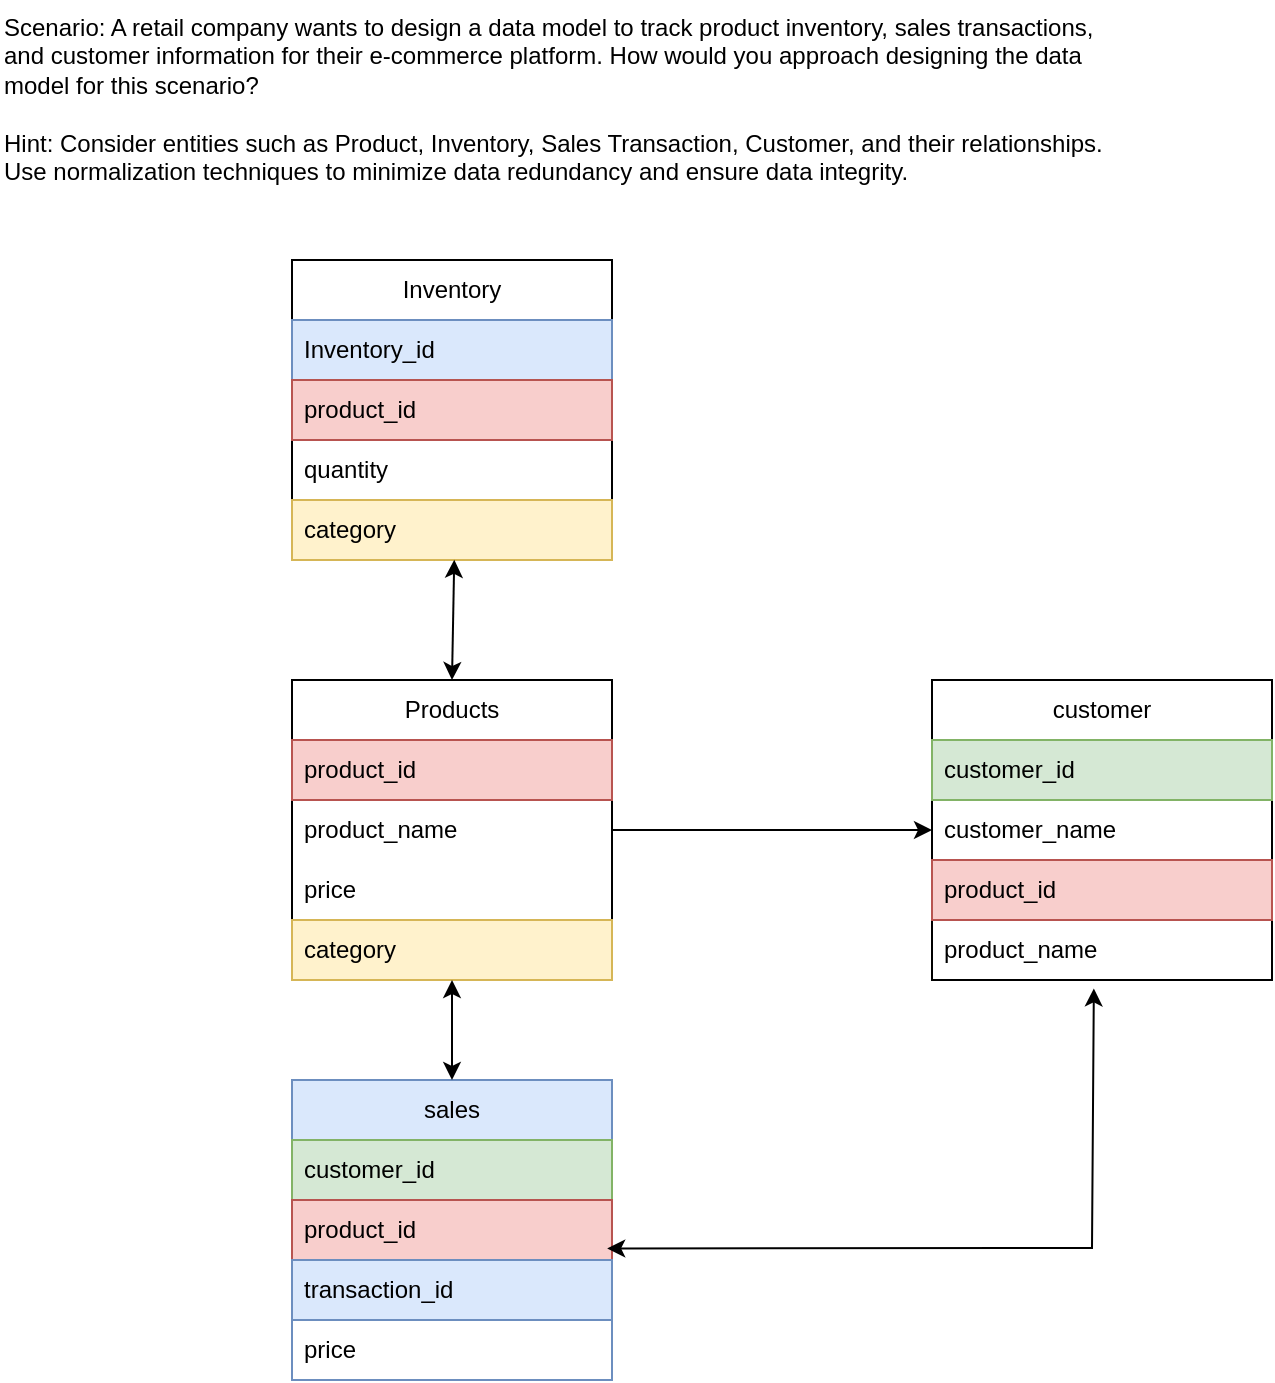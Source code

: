 <mxfile version="28.0.7">
  <diagram name="Page-1" id="ZValiKJt8V0ahT8jM6kl">
    <mxGraphModel dx="969" dy="488" grid="1" gridSize="10" guides="1" tooltips="1" connect="1" arrows="1" fold="1" page="1" pageScale="1" pageWidth="827" pageHeight="1169" math="0" shadow="0">
      <root>
        <mxCell id="0" />
        <mxCell id="1" parent="0" />
        <mxCell id="v0stJcTutF7JuBnV3fz6-2" value="Scenario: A retail company wants to design a data model to track product inventory, sales transactions, and customer information for their e-commerce platform. How would you approach designing the data model for this scenario?&#xa;&#xa;Hint: Consider entities such as Product, Inventory, Sales Transaction, Customer, and their relationships. Use normalization techniques to minimize data redundancy and ensure data integrity." style="text;whiteSpace=wrap;" vertex="1" parent="1">
          <mxGeometry x="134" y="10" width="560" height="130" as="geometry" />
        </mxCell>
        <mxCell id="v0stJcTutF7JuBnV3fz6-5" style="edgeStyle=orthogonalEdgeStyle;rounded=0;orthogonalLoop=1;jettySize=auto;html=1;exitX=0.5;exitY=1;exitDx=0;exitDy=0;" edge="1" parent="1">
          <mxGeometry relative="1" as="geometry">
            <mxPoint x="360" y="340" as="sourcePoint" />
            <mxPoint x="360" y="340" as="targetPoint" />
          </mxGeometry>
        </mxCell>
        <mxCell id="v0stJcTutF7JuBnV3fz6-23" value="Inventory" style="swimlane;fontStyle=0;childLayout=stackLayout;horizontal=1;startSize=30;horizontalStack=0;resizeParent=1;resizeParentMax=0;resizeLast=0;collapsible=1;marginBottom=0;whiteSpace=wrap;html=1;" vertex="1" parent="1">
          <mxGeometry x="280" y="140" width="160" height="150" as="geometry" />
        </mxCell>
        <mxCell id="v0stJcTutF7JuBnV3fz6-50" value="Inventory_id&amp;nbsp;" style="text;strokeColor=#6c8ebf;fillColor=#dae8fc;align=left;verticalAlign=middle;spacingLeft=4;spacingRight=4;overflow=hidden;points=[[0,0.5],[1,0.5]];portConstraint=eastwest;rotatable=0;whiteSpace=wrap;html=1;" vertex="1" parent="v0stJcTutF7JuBnV3fz6-23">
          <mxGeometry y="30" width="160" height="30" as="geometry" />
        </mxCell>
        <mxCell id="v0stJcTutF7JuBnV3fz6-25" value="product_id&amp;nbsp;" style="text;strokeColor=#b85450;fillColor=#f8cecc;align=left;verticalAlign=middle;spacingLeft=4;spacingRight=4;overflow=hidden;points=[[0,0.5],[1,0.5]];portConstraint=eastwest;rotatable=0;whiteSpace=wrap;html=1;" vertex="1" parent="v0stJcTutF7JuBnV3fz6-23">
          <mxGeometry y="60" width="160" height="30" as="geometry" />
        </mxCell>
        <mxCell id="v0stJcTutF7JuBnV3fz6-26" value="quantity" style="text;strokeColor=none;fillColor=none;align=left;verticalAlign=middle;spacingLeft=4;spacingRight=4;overflow=hidden;points=[[0,0.5],[1,0.5]];portConstraint=eastwest;rotatable=0;whiteSpace=wrap;html=1;" vertex="1" parent="v0stJcTutF7JuBnV3fz6-23">
          <mxGeometry y="90" width="160" height="30" as="geometry" />
        </mxCell>
        <mxCell id="v0stJcTutF7JuBnV3fz6-48" value="category" style="text;strokeColor=#d6b656;fillColor=#fff2cc;align=left;verticalAlign=middle;spacingLeft=4;spacingRight=4;overflow=hidden;points=[[0,0.5],[1,0.5]];portConstraint=eastwest;rotatable=0;whiteSpace=wrap;html=1;" vertex="1" parent="v0stJcTutF7JuBnV3fz6-23">
          <mxGeometry y="120" width="160" height="30" as="geometry" />
        </mxCell>
        <mxCell id="v0stJcTutF7JuBnV3fz6-27" value="Products" style="swimlane;fontStyle=0;childLayout=stackLayout;horizontal=1;startSize=30;horizontalStack=0;resizeParent=1;resizeParentMax=0;resizeLast=0;collapsible=1;marginBottom=0;whiteSpace=wrap;html=1;" vertex="1" parent="1">
          <mxGeometry x="280" y="350" width="160" height="150" as="geometry" />
        </mxCell>
        <mxCell id="v0stJcTutF7JuBnV3fz6-28" value="product_id&amp;nbsp;" style="text;strokeColor=#b85450;fillColor=#f8cecc;align=left;verticalAlign=middle;spacingLeft=4;spacingRight=4;overflow=hidden;points=[[0,0.5],[1,0.5]];portConstraint=eastwest;rotatable=0;whiteSpace=wrap;html=1;" vertex="1" parent="v0stJcTutF7JuBnV3fz6-27">
          <mxGeometry y="30" width="160" height="30" as="geometry" />
        </mxCell>
        <mxCell id="v0stJcTutF7JuBnV3fz6-29" value="product_name&amp;nbsp;" style="text;strokeColor=none;fillColor=none;align=left;verticalAlign=middle;spacingLeft=4;spacingRight=4;overflow=hidden;points=[[0,0.5],[1,0.5]];portConstraint=eastwest;rotatable=0;whiteSpace=wrap;html=1;" vertex="1" parent="v0stJcTutF7JuBnV3fz6-27">
          <mxGeometry y="60" width="160" height="30" as="geometry" />
        </mxCell>
        <mxCell id="v0stJcTutF7JuBnV3fz6-30" value="price" style="text;strokeColor=none;fillColor=none;align=left;verticalAlign=middle;spacingLeft=4;spacingRight=4;overflow=hidden;points=[[0,0.5],[1,0.5]];portConstraint=eastwest;rotatable=0;whiteSpace=wrap;html=1;" vertex="1" parent="v0stJcTutF7JuBnV3fz6-27">
          <mxGeometry y="90" width="160" height="30" as="geometry" />
        </mxCell>
        <mxCell id="v0stJcTutF7JuBnV3fz6-32" value="category" style="text;strokeColor=#d6b656;fillColor=#fff2cc;align=left;verticalAlign=middle;spacingLeft=4;spacingRight=4;overflow=hidden;points=[[0,0.5],[1,0.5]];portConstraint=eastwest;rotatable=0;whiteSpace=wrap;html=1;" vertex="1" parent="v0stJcTutF7JuBnV3fz6-27">
          <mxGeometry y="120" width="160" height="30" as="geometry" />
        </mxCell>
        <mxCell id="v0stJcTutF7JuBnV3fz6-33" value="customer" style="swimlane;fontStyle=0;childLayout=stackLayout;horizontal=1;startSize=30;horizontalStack=0;resizeParent=1;resizeParentMax=0;resizeLast=0;collapsible=1;marginBottom=0;whiteSpace=wrap;html=1;" vertex="1" parent="1">
          <mxGeometry x="600" y="350" width="170" height="150" as="geometry" />
        </mxCell>
        <mxCell id="v0stJcTutF7JuBnV3fz6-34" value="customer_id" style="text;strokeColor=#82b366;fillColor=#d5e8d4;align=left;verticalAlign=middle;spacingLeft=4;spacingRight=4;overflow=hidden;points=[[0,0.5],[1,0.5]];portConstraint=eastwest;rotatable=0;whiteSpace=wrap;html=1;" vertex="1" parent="v0stJcTutF7JuBnV3fz6-33">
          <mxGeometry y="30" width="170" height="30" as="geometry" />
        </mxCell>
        <mxCell id="v0stJcTutF7JuBnV3fz6-37" value="customer_name&amp;nbsp;" style="text;strokeColor=none;fillColor=none;align=left;verticalAlign=middle;spacingLeft=4;spacingRight=4;overflow=hidden;points=[[0,0.5],[1,0.5]];portConstraint=eastwest;rotatable=0;whiteSpace=wrap;html=1;" vertex="1" parent="v0stJcTutF7JuBnV3fz6-33">
          <mxGeometry y="60" width="170" height="30" as="geometry" />
        </mxCell>
        <mxCell id="v0stJcTutF7JuBnV3fz6-35" value="product_id" style="text;strokeColor=#b85450;fillColor=#f8cecc;align=left;verticalAlign=middle;spacingLeft=4;spacingRight=4;overflow=hidden;points=[[0,0.5],[1,0.5]];portConstraint=eastwest;rotatable=0;whiteSpace=wrap;html=1;" vertex="1" parent="v0stJcTutF7JuBnV3fz6-33">
          <mxGeometry y="90" width="170" height="30" as="geometry" />
        </mxCell>
        <mxCell id="v0stJcTutF7JuBnV3fz6-36" value="product_name" style="text;strokeColor=none;fillColor=none;align=left;verticalAlign=middle;spacingLeft=4;spacingRight=4;overflow=hidden;points=[[0,0.5],[1,0.5]];portConstraint=eastwest;rotatable=0;whiteSpace=wrap;html=1;" vertex="1" parent="v0stJcTutF7JuBnV3fz6-33">
          <mxGeometry y="120" width="170" height="30" as="geometry" />
        </mxCell>
        <mxCell id="v0stJcTutF7JuBnV3fz6-38" value="sales" style="swimlane;fontStyle=0;childLayout=stackLayout;horizontal=1;startSize=30;horizontalStack=0;resizeParent=1;resizeParentMax=0;resizeLast=0;collapsible=1;marginBottom=0;whiteSpace=wrap;html=1;fillColor=#dae8fc;strokeColor=#6c8ebf;" vertex="1" parent="1">
          <mxGeometry x="280" y="550" width="160" height="150" as="geometry" />
        </mxCell>
        <mxCell id="v0stJcTutF7JuBnV3fz6-39" value="customer_id" style="text;strokeColor=#82b366;fillColor=#d5e8d4;align=left;verticalAlign=middle;spacingLeft=4;spacingRight=4;overflow=hidden;points=[[0,0.5],[1,0.5]];portConstraint=eastwest;rotatable=0;whiteSpace=wrap;html=1;" vertex="1" parent="v0stJcTutF7JuBnV3fz6-38">
          <mxGeometry y="30" width="160" height="30" as="geometry" />
        </mxCell>
        <mxCell id="v0stJcTutF7JuBnV3fz6-40" value="product_id" style="text;strokeColor=#b85450;fillColor=#f8cecc;align=left;verticalAlign=middle;spacingLeft=4;spacingRight=4;overflow=hidden;points=[[0,0.5],[1,0.5]];portConstraint=eastwest;rotatable=0;whiteSpace=wrap;html=1;" vertex="1" parent="v0stJcTutF7JuBnV3fz6-38">
          <mxGeometry y="60" width="160" height="30" as="geometry" />
        </mxCell>
        <mxCell id="v0stJcTutF7JuBnV3fz6-41" value="transaction_id" style="text;strokeColor=#6c8ebf;fillColor=#dae8fc;align=left;verticalAlign=middle;spacingLeft=4;spacingRight=4;overflow=hidden;points=[[0,0.5],[1,0.5]];portConstraint=eastwest;rotatable=0;whiteSpace=wrap;html=1;" vertex="1" parent="v0stJcTutF7JuBnV3fz6-38">
          <mxGeometry y="90" width="160" height="30" as="geometry" />
        </mxCell>
        <mxCell id="v0stJcTutF7JuBnV3fz6-42" value="price" style="text;strokeColor=none;fillColor=none;align=left;verticalAlign=middle;spacingLeft=4;spacingRight=4;overflow=hidden;points=[[0,0.5],[1,0.5]];portConstraint=eastwest;rotatable=0;whiteSpace=wrap;html=1;" vertex="1" parent="v0stJcTutF7JuBnV3fz6-38">
          <mxGeometry y="120" width="160" height="30" as="geometry" />
        </mxCell>
        <mxCell id="v0stJcTutF7JuBnV3fz6-45" value="" style="endArrow=classic;startArrow=classic;html=1;rounded=0;exitX=0.5;exitY=0;exitDx=0;exitDy=0;entryX=0.5;entryY=1;entryDx=0;entryDy=0;entryPerimeter=0;" edge="1" parent="1" source="v0stJcTutF7JuBnV3fz6-38" target="v0stJcTutF7JuBnV3fz6-32">
          <mxGeometry width="50" height="50" relative="1" as="geometry">
            <mxPoint x="340" y="530" as="sourcePoint" />
            <mxPoint x="390" y="480" as="targetPoint" />
            <Array as="points">
              <mxPoint x="360" y="520" />
            </Array>
          </mxGeometry>
        </mxCell>
        <mxCell id="v0stJcTutF7JuBnV3fz6-46" value="" style="endArrow=classic;html=1;rounded=0;entryX=0;entryY=0.5;entryDx=0;entryDy=0;exitX=1;exitY=0.5;exitDx=0;exitDy=0;" edge="1" parent="1" source="v0stJcTutF7JuBnV3fz6-29" target="v0stJcTutF7JuBnV3fz6-37">
          <mxGeometry width="50" height="50" relative="1" as="geometry">
            <mxPoint x="500" y="440" as="sourcePoint" />
            <mxPoint x="550" y="390" as="targetPoint" />
          </mxGeometry>
        </mxCell>
        <mxCell id="v0stJcTutF7JuBnV3fz6-47" value="" style="endArrow=classic;startArrow=classic;html=1;rounded=0;entryX=0.476;entryY=1.141;entryDx=0;entryDy=0;entryPerimeter=0;exitX=0.985;exitY=0.807;exitDx=0;exitDy=0;exitPerimeter=0;" edge="1" parent="1" source="v0stJcTutF7JuBnV3fz6-40" target="v0stJcTutF7JuBnV3fz6-36">
          <mxGeometry width="50" height="50" relative="1" as="geometry">
            <mxPoint x="580" y="620" as="sourcePoint" />
            <mxPoint x="630" y="570" as="targetPoint" />
            <Array as="points">
              <mxPoint x="680" y="634" />
            </Array>
          </mxGeometry>
        </mxCell>
        <mxCell id="v0stJcTutF7JuBnV3fz6-49" value="" style="endArrow=classic;startArrow=classic;html=1;rounded=0;entryX=0.507;entryY=0.996;entryDx=0;entryDy=0;entryPerimeter=0;exitX=0.5;exitY=0;exitDx=0;exitDy=0;" edge="1" parent="1" source="v0stJcTutF7JuBnV3fz6-27" target="v0stJcTutF7JuBnV3fz6-48">
          <mxGeometry width="50" height="50" relative="1" as="geometry">
            <mxPoint x="350" y="360" as="sourcePoint" />
            <mxPoint x="400" y="310" as="targetPoint" />
          </mxGeometry>
        </mxCell>
      </root>
    </mxGraphModel>
  </diagram>
</mxfile>

